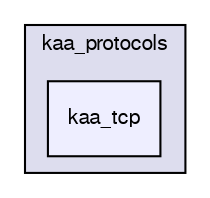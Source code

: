 digraph "/var/lib/jenkins/workspace/kaa_stable/client/client-multi/client-c/src/kaa_protocols/kaa_tcp" {
  bgcolor=transparent;
  compound=true
  node [ fontsize="10", fontname="FreeSans"];
  edge [ labelfontsize="10", labelfontname="FreeSans"];
  subgraph clusterdir_ba2b454d420a231dc05f1edc580602f1 {
    graph [ bgcolor="#ddddee", pencolor="black", label="kaa_protocols" fontname="FreeSans", fontsize="10", URL="dir_ba2b454d420a231dc05f1edc580602f1.html"]
  dir_0280711a72ec1b38e426b9a54e0a7b67 [shape=box, label="kaa_tcp", style="filled", fillcolor="#eeeeff", pencolor="black", URL="dir_0280711a72ec1b38e426b9a54e0a7b67.html"];
  }
}
